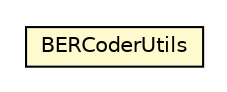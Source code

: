 #!/usr/local/bin/dot
#
# Class diagram 
# Generated by UMLGraph version R5_6-24-gf6e263 (http://www.umlgraph.org/)
#

digraph G {
	edge [fontname="Helvetica",fontsize=10,labelfontname="Helvetica",labelfontsize=10];
	node [fontname="Helvetica",fontsize=10,shape=plaintext];
	nodesep=0.25;
	ranksep=0.5;
	// org.universAAL.lddi.lib.ieeex73std.org.bn.coders.ber.BERCoderUtils
	c2355119 [label=<<table title="org.universAAL.lddi.lib.ieeex73std.org.bn.coders.ber.BERCoderUtils" border="0" cellborder="1" cellspacing="0" cellpadding="2" port="p" bgcolor="lemonChiffon" href="./BERCoderUtils.html">
		<tr><td><table border="0" cellspacing="0" cellpadding="1">
<tr><td align="center" balign="center"> BERCoderUtils </td></tr>
		</table></td></tr>
		</table>>, URL="./BERCoderUtils.html", fontname="Helvetica", fontcolor="black", fontsize=10.0];
}

